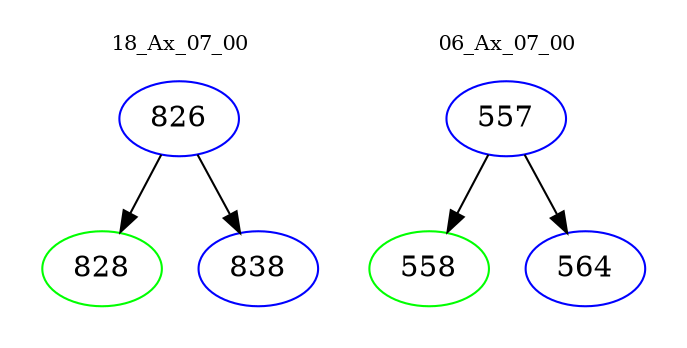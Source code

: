 digraph{
subgraph cluster_0 {
color = white
label = "18_Ax_07_00";
fontsize=10;
T0_826 [label="826", color="blue"]
T0_826 -> T0_828 [color="black"]
T0_828 [label="828", color="green"]
T0_826 -> T0_838 [color="black"]
T0_838 [label="838", color="blue"]
}
subgraph cluster_1 {
color = white
label = "06_Ax_07_00";
fontsize=10;
T1_557 [label="557", color="blue"]
T1_557 -> T1_558 [color="black"]
T1_558 [label="558", color="green"]
T1_557 -> T1_564 [color="black"]
T1_564 [label="564", color="blue"]
}
}
